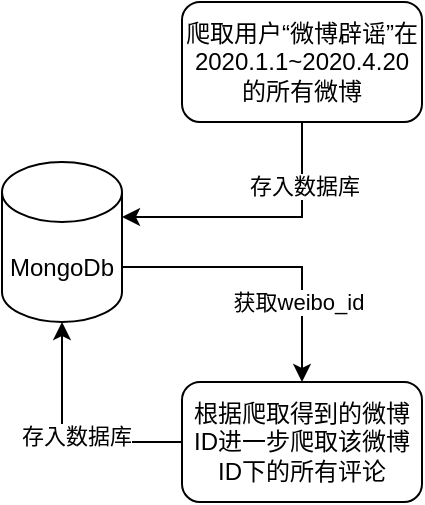 <mxfile version="15.1.4" type="device"><diagram id="C5RBs43oDa-KdzZeNtuy" name="Page-1"><mxGraphModel dx="1038" dy="571" grid="1" gridSize="10" guides="1" tooltips="1" connect="1" arrows="1" fold="1" page="1" pageScale="1" pageWidth="827" pageHeight="1169" math="0" shadow="0"><root><mxCell id="WIyWlLk6GJQsqaUBKTNV-0"/><mxCell id="WIyWlLk6GJQsqaUBKTNV-1" parent="WIyWlLk6GJQsqaUBKTNV-0"/><mxCell id="ImYFGtYE-VO8T2k8eR8c-3" style="edgeStyle=orthogonalEdgeStyle;rounded=0;orthogonalLoop=1;jettySize=auto;html=1;exitX=0.5;exitY=1;exitDx=0;exitDy=0;entryX=1;entryY=0;entryDx=0;entryDy=27.5;entryPerimeter=0;" edge="1" parent="WIyWlLk6GJQsqaUBKTNV-1" source="ImYFGtYE-VO8T2k8eR8c-0" target="ImYFGtYE-VO8T2k8eR8c-2"><mxGeometry relative="1" as="geometry"/></mxCell><mxCell id="ImYFGtYE-VO8T2k8eR8c-6" value="存入数据库" style="edgeLabel;html=1;align=center;verticalAlign=middle;resizable=0;points=[];" vertex="1" connectable="0" parent="ImYFGtYE-VO8T2k8eR8c-3"><mxGeometry x="-0.537" y="1" relative="1" as="geometry"><mxPoint as="offset"/></mxGeometry></mxCell><mxCell id="ImYFGtYE-VO8T2k8eR8c-0" value="爬取用户“微博辟谣”在2020.1.1~2020.4.20的所有微博" style="rounded=1;whiteSpace=wrap;html=1;" vertex="1" parent="WIyWlLk6GJQsqaUBKTNV-1"><mxGeometry x="180" y="120" width="120" height="60" as="geometry"/></mxCell><mxCell id="ImYFGtYE-VO8T2k8eR8c-5" style="edgeStyle=orthogonalEdgeStyle;rounded=0;orthogonalLoop=1;jettySize=auto;html=1;exitX=0;exitY=0.5;exitDx=0;exitDy=0;entryX=0.5;entryY=1;entryDx=0;entryDy=0;entryPerimeter=0;" edge="1" parent="WIyWlLk6GJQsqaUBKTNV-1" source="ImYFGtYE-VO8T2k8eR8c-1" target="ImYFGtYE-VO8T2k8eR8c-2"><mxGeometry relative="1" as="geometry"/></mxCell><mxCell id="ImYFGtYE-VO8T2k8eR8c-8" value="存入数据库" style="edgeLabel;html=1;align=center;verticalAlign=middle;resizable=0;points=[];" vertex="1" connectable="0" parent="ImYFGtYE-VO8T2k8eR8c-5"><mxGeometry x="-0.107" y="-3" relative="1" as="geometry"><mxPoint as="offset"/></mxGeometry></mxCell><mxCell id="ImYFGtYE-VO8T2k8eR8c-1" value="根据爬取得到的微博ID进一步爬取该微博ID下的所有评论" style="rounded=1;whiteSpace=wrap;html=1;" vertex="1" parent="WIyWlLk6GJQsqaUBKTNV-1"><mxGeometry x="180" y="310" width="120" height="60" as="geometry"/></mxCell><mxCell id="ImYFGtYE-VO8T2k8eR8c-4" style="edgeStyle=orthogonalEdgeStyle;rounded=0;orthogonalLoop=1;jettySize=auto;html=1;exitX=1;exitY=0;exitDx=0;exitDy=52.5;exitPerimeter=0;entryX=0.5;entryY=0;entryDx=0;entryDy=0;" edge="1" parent="WIyWlLk6GJQsqaUBKTNV-1" source="ImYFGtYE-VO8T2k8eR8c-2" target="ImYFGtYE-VO8T2k8eR8c-1"><mxGeometry relative="1" as="geometry"/></mxCell><mxCell id="ImYFGtYE-VO8T2k8eR8c-7" value="获取weibo_id" style="edgeLabel;html=1;align=center;verticalAlign=middle;resizable=0;points=[];" vertex="1" connectable="0" parent="ImYFGtYE-VO8T2k8eR8c-4"><mxGeometry x="0.455" y="-2" relative="1" as="geometry"><mxPoint as="offset"/></mxGeometry></mxCell><mxCell id="ImYFGtYE-VO8T2k8eR8c-2" value="MongoDb" style="shape=cylinder3;whiteSpace=wrap;html=1;boundedLbl=1;backgroundOutline=1;size=15;" vertex="1" parent="WIyWlLk6GJQsqaUBKTNV-1"><mxGeometry x="90" y="200" width="60" height="80" as="geometry"/></mxCell></root></mxGraphModel></diagram></mxfile>